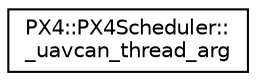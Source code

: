 digraph "Graphical Class Hierarchy"
{
 // INTERACTIVE_SVG=YES
  edge [fontname="Helvetica",fontsize="10",labelfontname="Helvetica",labelfontsize="10"];
  node [fontname="Helvetica",fontsize="10",shape=record];
  rankdir="LR";
  Node1 [label="PX4::PX4Scheduler::\l_uavcan_thread_arg",height=0.2,width=0.4,color="black", fillcolor="white", style="filled",URL="$structPX4_1_1PX4Scheduler_1_1__uavcan__thread__arg.html"];
}
